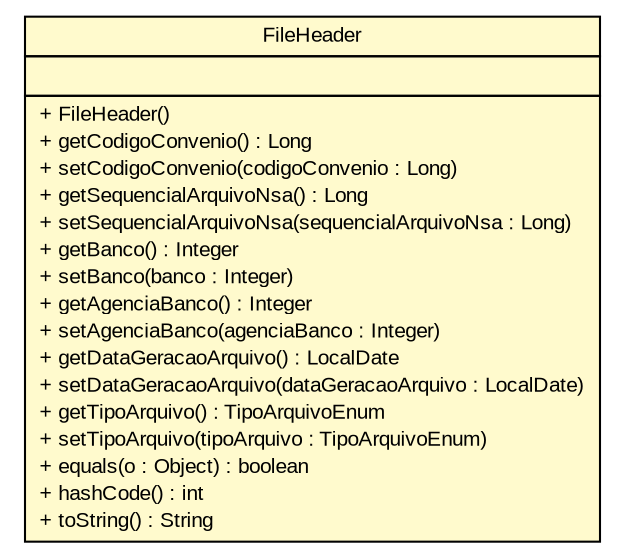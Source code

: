 #!/usr/local/bin/dot
#
# Class diagram 
# Generated by UMLGraph version R5_6 (http://www.umlgraph.org/)
#

digraph G {
	edge [fontname="arial",fontsize=10,labelfontname="arial",labelfontsize=10];
	node [fontname="arial",fontsize=10,shape=plaintext];
	nodesep=0.25;
	ranksep=0.5;
	// br.gov.to.sefaz.arr.processamento.domain.header.FileHeader
	c62650 [label=<<table title="br.gov.to.sefaz.arr.processamento.domain.header.FileHeader" border="0" cellborder="1" cellspacing="0" cellpadding="2" port="p" bgcolor="lemonChiffon" href="./FileHeader.html">
		<tr><td><table border="0" cellspacing="0" cellpadding="1">
<tr><td align="center" balign="center"> FileHeader </td></tr>
		</table></td></tr>
		<tr><td><table border="0" cellspacing="0" cellpadding="1">
<tr><td align="left" balign="left">  </td></tr>
		</table></td></tr>
		<tr><td><table border="0" cellspacing="0" cellpadding="1">
<tr><td align="left" balign="left"> + FileHeader() </td></tr>
<tr><td align="left" balign="left"> + getCodigoConvenio() : Long </td></tr>
<tr><td align="left" balign="left"> + setCodigoConvenio(codigoConvenio : Long) </td></tr>
<tr><td align="left" balign="left"> + getSequencialArquivoNsa() : Long </td></tr>
<tr><td align="left" balign="left"> + setSequencialArquivoNsa(sequencialArquivoNsa : Long) </td></tr>
<tr><td align="left" balign="left"> + getBanco() : Integer </td></tr>
<tr><td align="left" balign="left"> + setBanco(banco : Integer) </td></tr>
<tr><td align="left" balign="left"> + getAgenciaBanco() : Integer </td></tr>
<tr><td align="left" balign="left"> + setAgenciaBanco(agenciaBanco : Integer) </td></tr>
<tr><td align="left" balign="left"> + getDataGeracaoArquivo() : LocalDate </td></tr>
<tr><td align="left" balign="left"> + setDataGeracaoArquivo(dataGeracaoArquivo : LocalDate) </td></tr>
<tr><td align="left" balign="left"> + getTipoArquivo() : TipoArquivoEnum </td></tr>
<tr><td align="left" balign="left"> + setTipoArquivo(tipoArquivo : TipoArquivoEnum) </td></tr>
<tr><td align="left" balign="left"> + equals(o : Object) : boolean </td></tr>
<tr><td align="left" balign="left"> + hashCode() : int </td></tr>
<tr><td align="left" balign="left"> + toString() : String </td></tr>
		</table></td></tr>
		</table>>, URL="./FileHeader.html", fontname="arial", fontcolor="black", fontsize=10.0];
}

